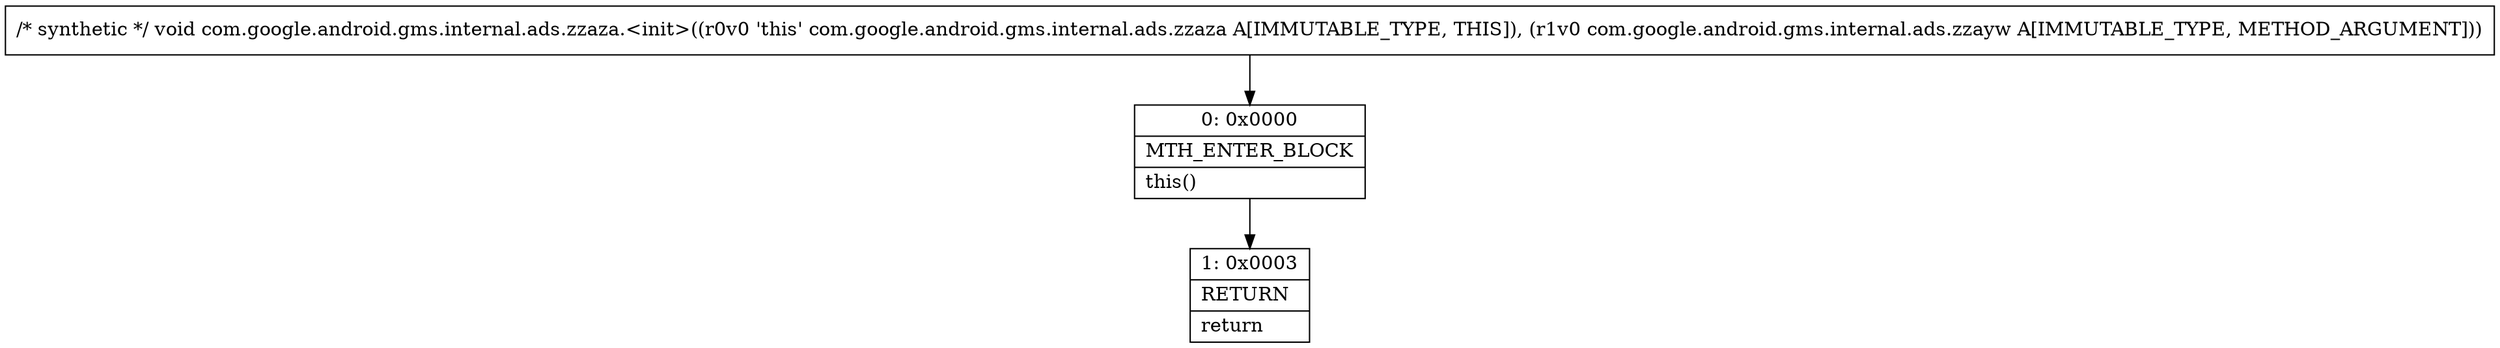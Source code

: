 digraph "CFG forcom.google.android.gms.internal.ads.zzaza.\<init\>(Lcom\/google\/android\/gms\/internal\/ads\/zzayw;)V" {
Node_0 [shape=record,label="{0\:\ 0x0000|MTH_ENTER_BLOCK\l|this()\l}"];
Node_1 [shape=record,label="{1\:\ 0x0003|RETURN\l|return\l}"];
MethodNode[shape=record,label="{\/* synthetic *\/ void com.google.android.gms.internal.ads.zzaza.\<init\>((r0v0 'this' com.google.android.gms.internal.ads.zzaza A[IMMUTABLE_TYPE, THIS]), (r1v0 com.google.android.gms.internal.ads.zzayw A[IMMUTABLE_TYPE, METHOD_ARGUMENT])) }"];
MethodNode -> Node_0;
Node_0 -> Node_1;
}

